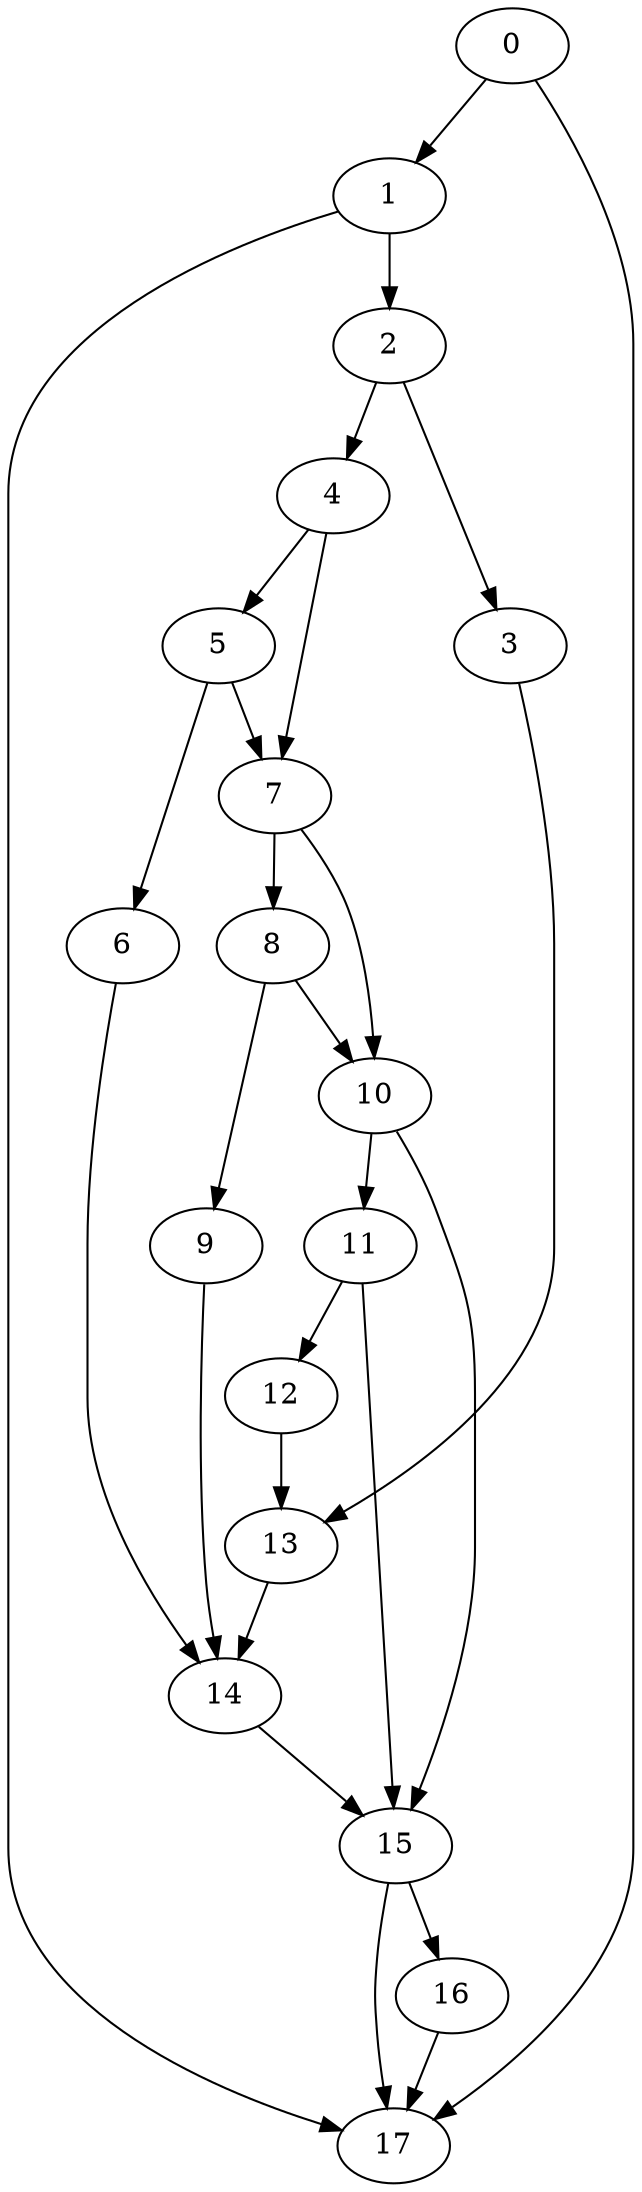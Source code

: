 digraph {
	0
	1
	2
	3
	4
	5
	6
	7
	8
	9
	10
	11
	12
	13
	14
	15
	16
	17
	5 -> 6
	11 -> 12
	1 -> 2
	4 -> 5
	0 -> 1
	8 -> 9
	10 -> 11
	14 -> 15
	10 -> 15
	11 -> 15
	15 -> 16
	2 -> 3
	2 -> 4
	7 -> 10
	8 -> 10
	3 -> 13
	12 -> 13
	6 -> 14
	9 -> 14
	13 -> 14
	0 -> 17
	1 -> 17
	15 -> 17
	16 -> 17
	4 -> 7
	5 -> 7
	7 -> 8
}

